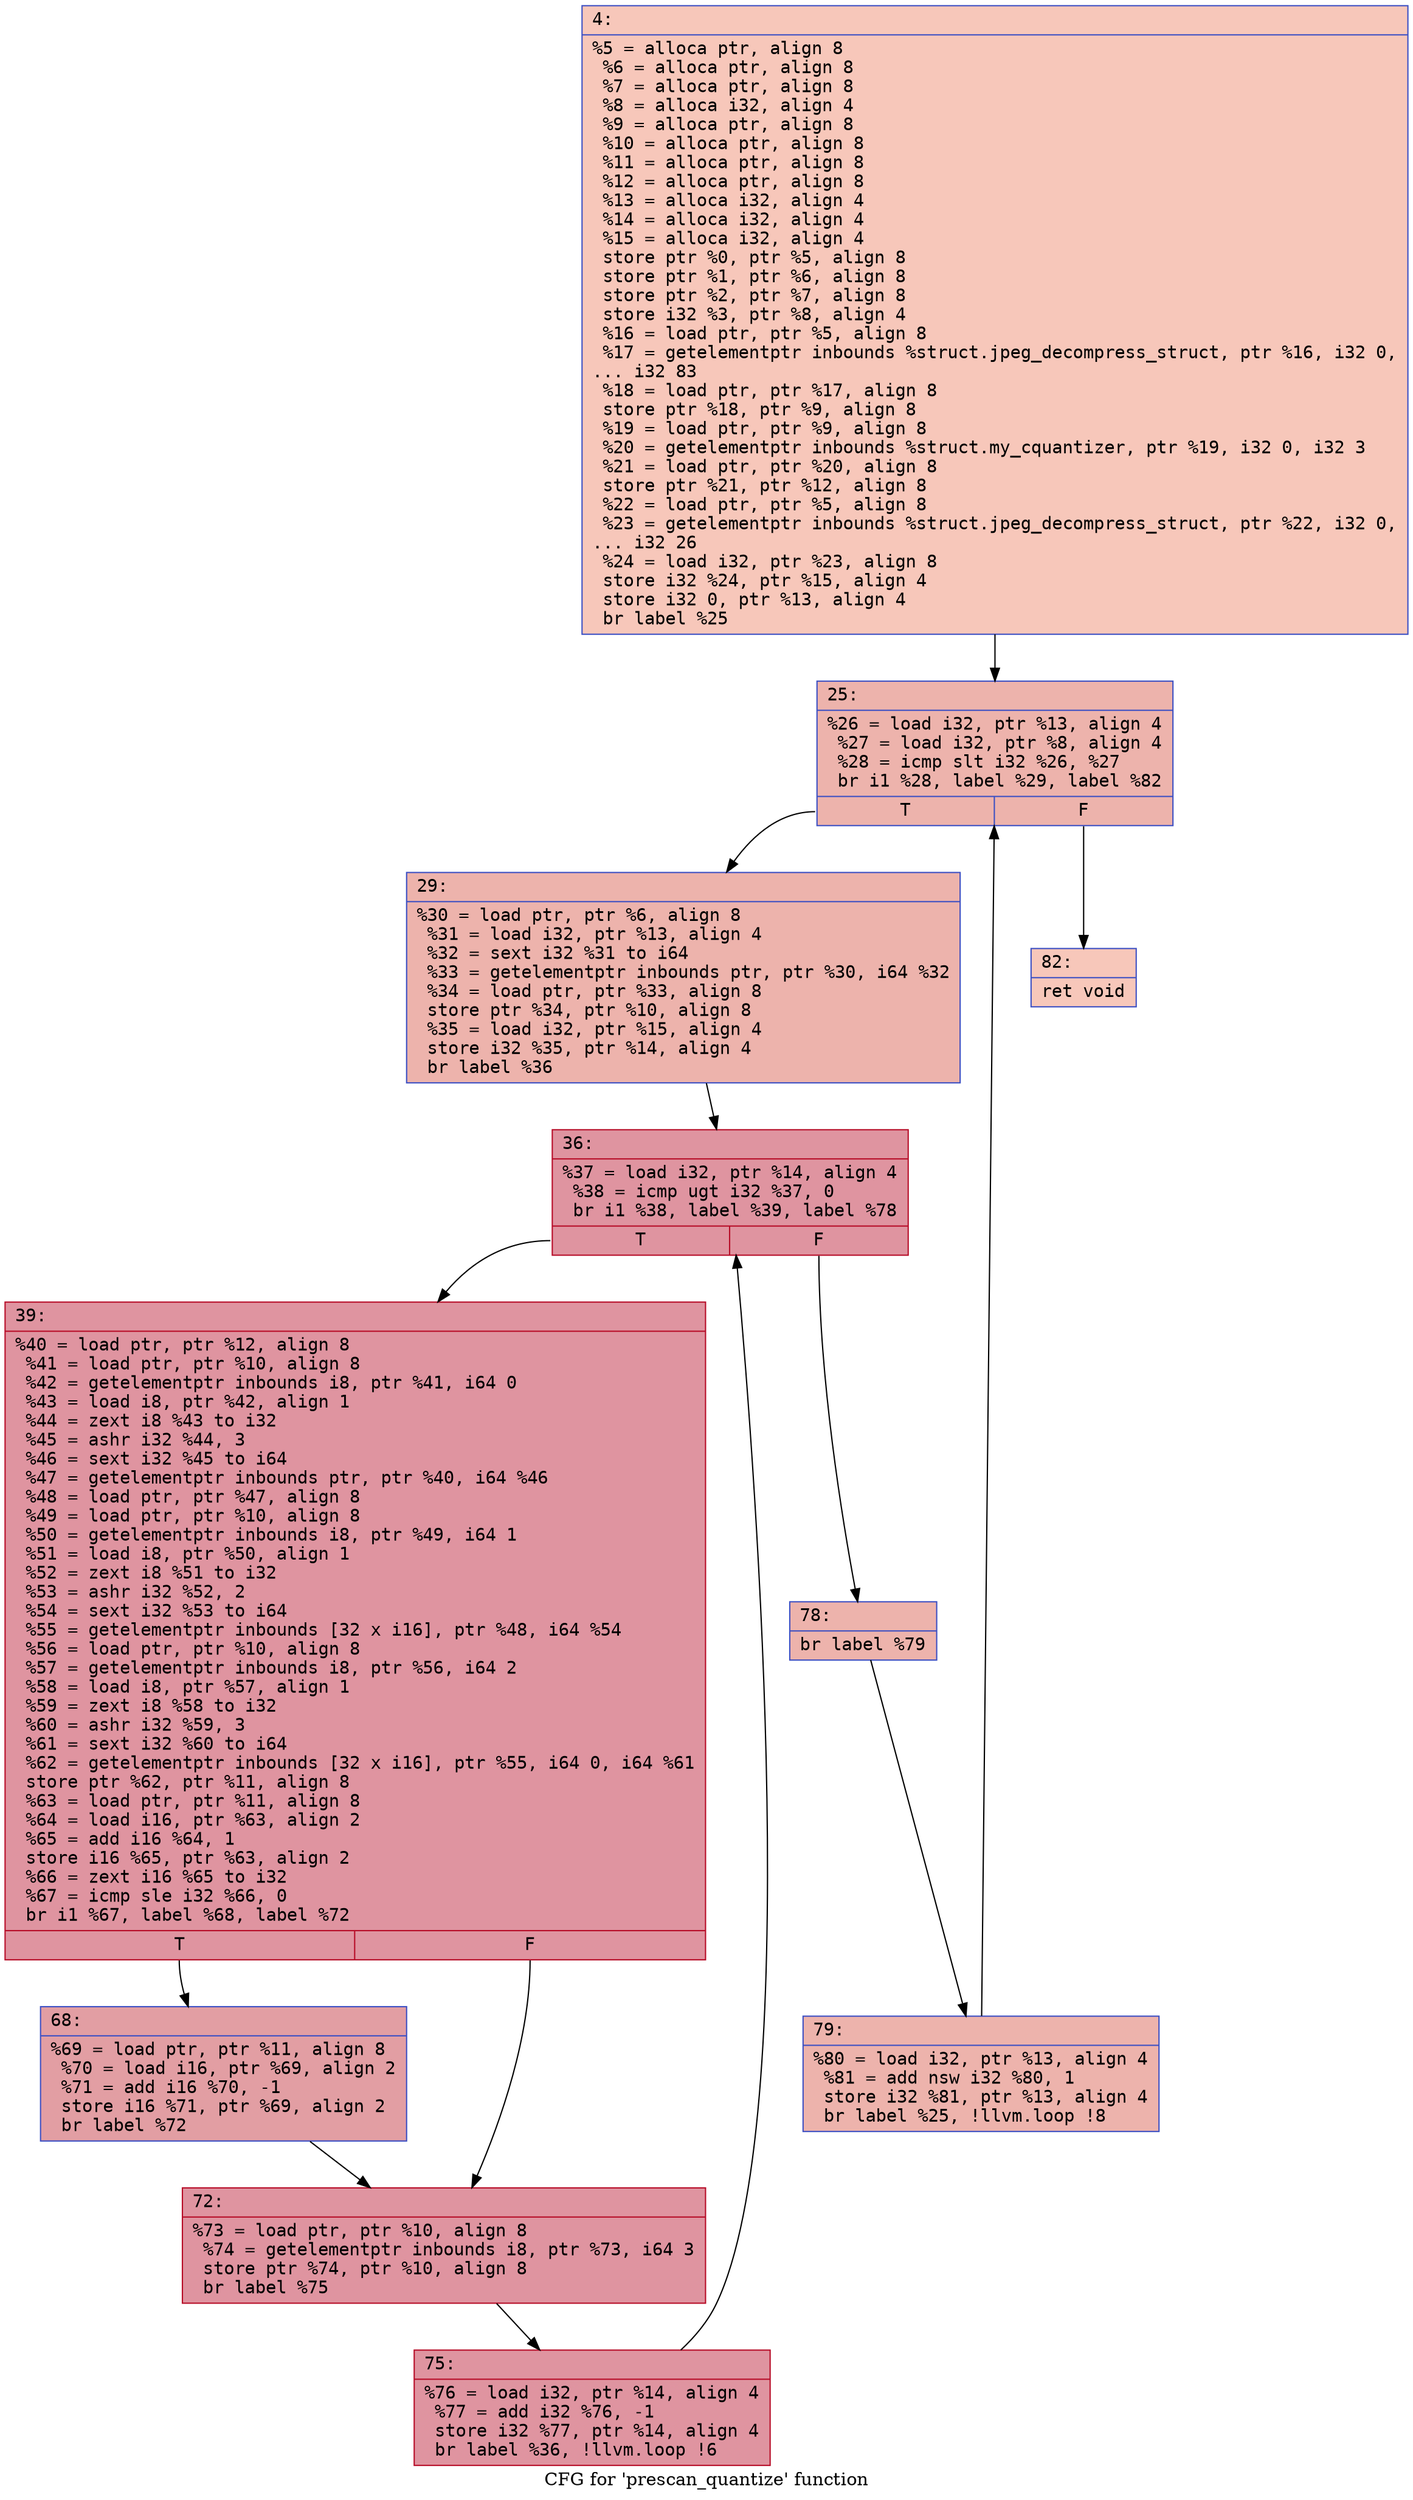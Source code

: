 digraph "CFG for 'prescan_quantize' function" {
	label="CFG for 'prescan_quantize' function";

	Node0x6000017df390 [shape=record,color="#3d50c3ff", style=filled, fillcolor="#ec7f6370" fontname="Courier",label="{4:\l|  %5 = alloca ptr, align 8\l  %6 = alloca ptr, align 8\l  %7 = alloca ptr, align 8\l  %8 = alloca i32, align 4\l  %9 = alloca ptr, align 8\l  %10 = alloca ptr, align 8\l  %11 = alloca ptr, align 8\l  %12 = alloca ptr, align 8\l  %13 = alloca i32, align 4\l  %14 = alloca i32, align 4\l  %15 = alloca i32, align 4\l  store ptr %0, ptr %5, align 8\l  store ptr %1, ptr %6, align 8\l  store ptr %2, ptr %7, align 8\l  store i32 %3, ptr %8, align 4\l  %16 = load ptr, ptr %5, align 8\l  %17 = getelementptr inbounds %struct.jpeg_decompress_struct, ptr %16, i32 0,\l... i32 83\l  %18 = load ptr, ptr %17, align 8\l  store ptr %18, ptr %9, align 8\l  %19 = load ptr, ptr %9, align 8\l  %20 = getelementptr inbounds %struct.my_cquantizer, ptr %19, i32 0, i32 3\l  %21 = load ptr, ptr %20, align 8\l  store ptr %21, ptr %12, align 8\l  %22 = load ptr, ptr %5, align 8\l  %23 = getelementptr inbounds %struct.jpeg_decompress_struct, ptr %22, i32 0,\l... i32 26\l  %24 = load i32, ptr %23, align 8\l  store i32 %24, ptr %15, align 4\l  store i32 0, ptr %13, align 4\l  br label %25\l}"];
	Node0x6000017df390 -> Node0x6000017df3e0[tooltip="4 -> 25\nProbability 100.00%" ];
	Node0x6000017df3e0 [shape=record,color="#3d50c3ff", style=filled, fillcolor="#d6524470" fontname="Courier",label="{25:\l|  %26 = load i32, ptr %13, align 4\l  %27 = load i32, ptr %8, align 4\l  %28 = icmp slt i32 %26, %27\l  br i1 %28, label %29, label %82\l|{<s0>T|<s1>F}}"];
	Node0x6000017df3e0:s0 -> Node0x6000017df430[tooltip="25 -> 29\nProbability 96.88%" ];
	Node0x6000017df3e0:s1 -> Node0x6000017df6b0[tooltip="25 -> 82\nProbability 3.12%" ];
	Node0x6000017df430 [shape=record,color="#3d50c3ff", style=filled, fillcolor="#d6524470" fontname="Courier",label="{29:\l|  %30 = load ptr, ptr %6, align 8\l  %31 = load i32, ptr %13, align 4\l  %32 = sext i32 %31 to i64\l  %33 = getelementptr inbounds ptr, ptr %30, i64 %32\l  %34 = load ptr, ptr %33, align 8\l  store ptr %34, ptr %10, align 8\l  %35 = load i32, ptr %15, align 4\l  store i32 %35, ptr %14, align 4\l  br label %36\l}"];
	Node0x6000017df430 -> Node0x6000017df480[tooltip="29 -> 36\nProbability 100.00%" ];
	Node0x6000017df480 [shape=record,color="#b70d28ff", style=filled, fillcolor="#b70d2870" fontname="Courier",label="{36:\l|  %37 = load i32, ptr %14, align 4\l  %38 = icmp ugt i32 %37, 0\l  br i1 %38, label %39, label %78\l|{<s0>T|<s1>F}}"];
	Node0x6000017df480:s0 -> Node0x6000017df4d0[tooltip="36 -> 39\nProbability 96.88%" ];
	Node0x6000017df480:s1 -> Node0x6000017df610[tooltip="36 -> 78\nProbability 3.12%" ];
	Node0x6000017df4d0 [shape=record,color="#b70d28ff", style=filled, fillcolor="#b70d2870" fontname="Courier",label="{39:\l|  %40 = load ptr, ptr %12, align 8\l  %41 = load ptr, ptr %10, align 8\l  %42 = getelementptr inbounds i8, ptr %41, i64 0\l  %43 = load i8, ptr %42, align 1\l  %44 = zext i8 %43 to i32\l  %45 = ashr i32 %44, 3\l  %46 = sext i32 %45 to i64\l  %47 = getelementptr inbounds ptr, ptr %40, i64 %46\l  %48 = load ptr, ptr %47, align 8\l  %49 = load ptr, ptr %10, align 8\l  %50 = getelementptr inbounds i8, ptr %49, i64 1\l  %51 = load i8, ptr %50, align 1\l  %52 = zext i8 %51 to i32\l  %53 = ashr i32 %52, 2\l  %54 = sext i32 %53 to i64\l  %55 = getelementptr inbounds [32 x i16], ptr %48, i64 %54\l  %56 = load ptr, ptr %10, align 8\l  %57 = getelementptr inbounds i8, ptr %56, i64 2\l  %58 = load i8, ptr %57, align 1\l  %59 = zext i8 %58 to i32\l  %60 = ashr i32 %59, 3\l  %61 = sext i32 %60 to i64\l  %62 = getelementptr inbounds [32 x i16], ptr %55, i64 0, i64 %61\l  store ptr %62, ptr %11, align 8\l  %63 = load ptr, ptr %11, align 8\l  %64 = load i16, ptr %63, align 2\l  %65 = add i16 %64, 1\l  store i16 %65, ptr %63, align 2\l  %66 = zext i16 %65 to i32\l  %67 = icmp sle i32 %66, 0\l  br i1 %67, label %68, label %72\l|{<s0>T|<s1>F}}"];
	Node0x6000017df4d0:s0 -> Node0x6000017df520[tooltip="39 -> 68\nProbability 50.00%" ];
	Node0x6000017df4d0:s1 -> Node0x6000017df570[tooltip="39 -> 72\nProbability 50.00%" ];
	Node0x6000017df520 [shape=record,color="#3d50c3ff", style=filled, fillcolor="#be242e70" fontname="Courier",label="{68:\l|  %69 = load ptr, ptr %11, align 8\l  %70 = load i16, ptr %69, align 2\l  %71 = add i16 %70, -1\l  store i16 %71, ptr %69, align 2\l  br label %72\l}"];
	Node0x6000017df520 -> Node0x6000017df570[tooltip="68 -> 72\nProbability 100.00%" ];
	Node0x6000017df570 [shape=record,color="#b70d28ff", style=filled, fillcolor="#b70d2870" fontname="Courier",label="{72:\l|  %73 = load ptr, ptr %10, align 8\l  %74 = getelementptr inbounds i8, ptr %73, i64 3\l  store ptr %74, ptr %10, align 8\l  br label %75\l}"];
	Node0x6000017df570 -> Node0x6000017df5c0[tooltip="72 -> 75\nProbability 100.00%" ];
	Node0x6000017df5c0 [shape=record,color="#b70d28ff", style=filled, fillcolor="#b70d2870" fontname="Courier",label="{75:\l|  %76 = load i32, ptr %14, align 4\l  %77 = add i32 %76, -1\l  store i32 %77, ptr %14, align 4\l  br label %36, !llvm.loop !6\l}"];
	Node0x6000017df5c0 -> Node0x6000017df480[tooltip="75 -> 36\nProbability 100.00%" ];
	Node0x6000017df610 [shape=record,color="#3d50c3ff", style=filled, fillcolor="#d6524470" fontname="Courier",label="{78:\l|  br label %79\l}"];
	Node0x6000017df610 -> Node0x6000017df660[tooltip="78 -> 79\nProbability 100.00%" ];
	Node0x6000017df660 [shape=record,color="#3d50c3ff", style=filled, fillcolor="#d6524470" fontname="Courier",label="{79:\l|  %80 = load i32, ptr %13, align 4\l  %81 = add nsw i32 %80, 1\l  store i32 %81, ptr %13, align 4\l  br label %25, !llvm.loop !8\l}"];
	Node0x6000017df660 -> Node0x6000017df3e0[tooltip="79 -> 25\nProbability 100.00%" ];
	Node0x6000017df6b0 [shape=record,color="#3d50c3ff", style=filled, fillcolor="#ec7f6370" fontname="Courier",label="{82:\l|  ret void\l}"];
}
